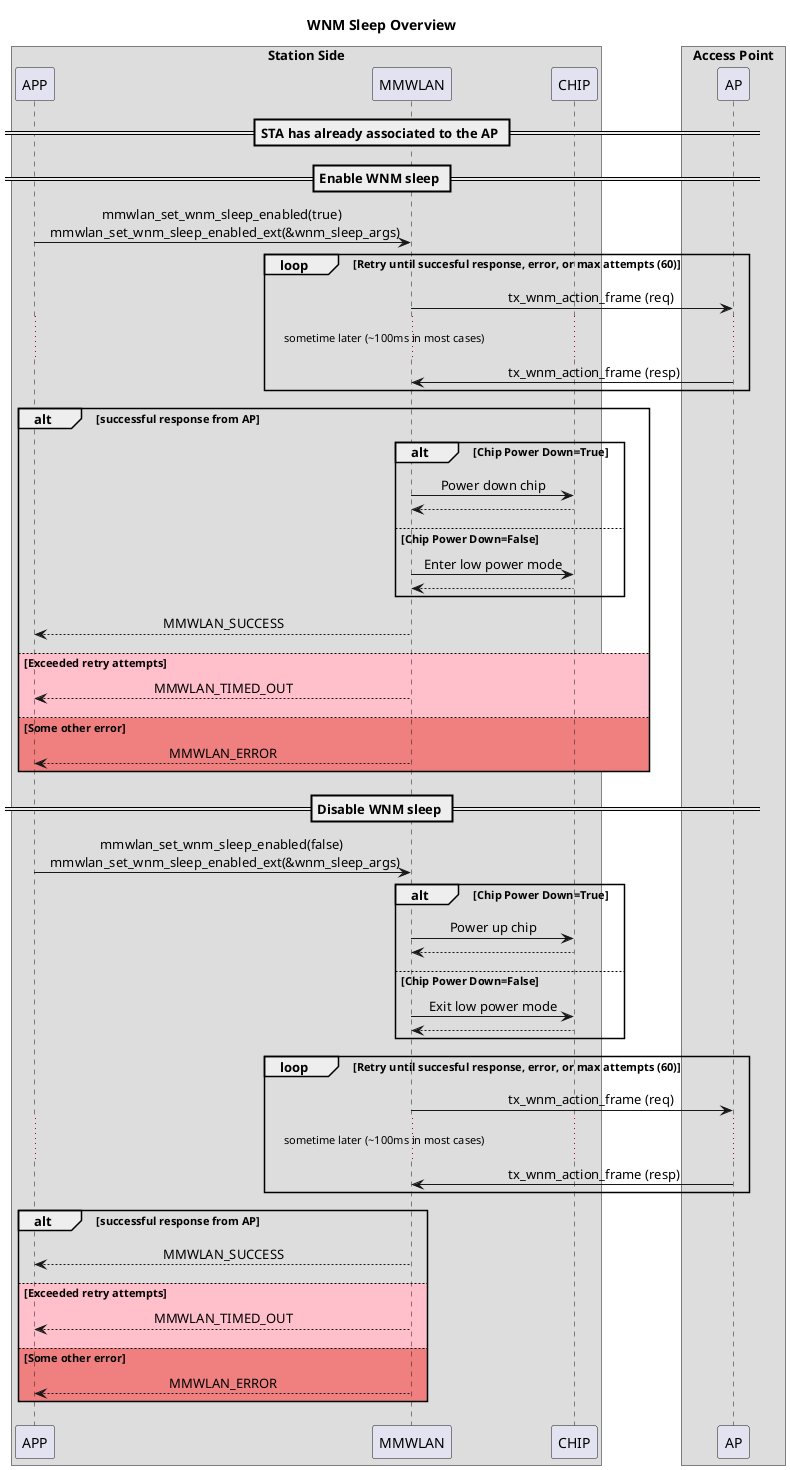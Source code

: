 @startuml inline_umlgraph_1.png
skinparam SequenceMessageAlign center
!pragma teoz true

title WNM Sleep Overview

box Station Side
participant APP
participant MMWLAN
participant CHIP
end box

box Access Point
participant AP
end box

== STA has already associated to the AP ==
== Enable WNM sleep ==

APP -> MMWLAN: mmwlan_set_wnm_sleep_enabled(true) \n mmwlan_set_wnm_sleep_enabled_ext(&wnm_sleep_args)

loop Retry until succesful response, error, or max attempts (60)
    MMWLAN -> AP: \t\t\t tx_wnm_action_frame (req) \t\t
    ... sometime later (~100ms in most cases) ...
    AP -> MMWLAN: \t\t\t tx_wnm_action_frame (resp) \t\t
end

alt successful response from AP
    alt Chip Power Down=True
        MMWLAN -> CHIP: Power down chip
        CHIP --> MMWLAN
    else Chip Power Down=False
        MMWLAN -> CHIP: Enter low power mode
        CHIP --> MMWLAN
    end

    MMWLAN --> APP: MMWLAN_SUCCESS
    else #Pink Exceeded retry attempts
    MMWLAN --> APP: MMWLAN_TIMED_OUT
    else #LightCoral Some other error
    MMWLAN --> APP: MMWLAN_ERROR
end

== Disable WNM sleep ==

APP -> MMWLAN: mmwlan_set_wnm_sleep_enabled(false) \n mmwlan_set_wnm_sleep_enabled_ext(&wnm_sleep_args)

alt Chip Power Down=True
    MMWLAN -> CHIP: Power up chip
    CHIP --> MMWLAN
else Chip Power Down=False
    MMWLAN -> CHIP: Exit low power mode
    CHIP --> MMWLAN
end

loop Retry until succesful response, error, or max attempts (60)
    MMWLAN -> AP: \t\t\t tx_wnm_action_frame (req) \t\t
    ... sometime later (~100ms in most cases) ...
    AP -> MMWLAN: \t\t\t tx_wnm_action_frame (resp) \t\t
end

alt successful response from AP
    MMWLAN --> APP: MMWLAN_SUCCESS
    else #Pink Exceeded retry attempts
    MMWLAN --> APP: MMWLAN_TIMED_OUT
    else #LightCoral Some other error
    MMWLAN --> APP: MMWLAN_ERROR
end
@enduml
